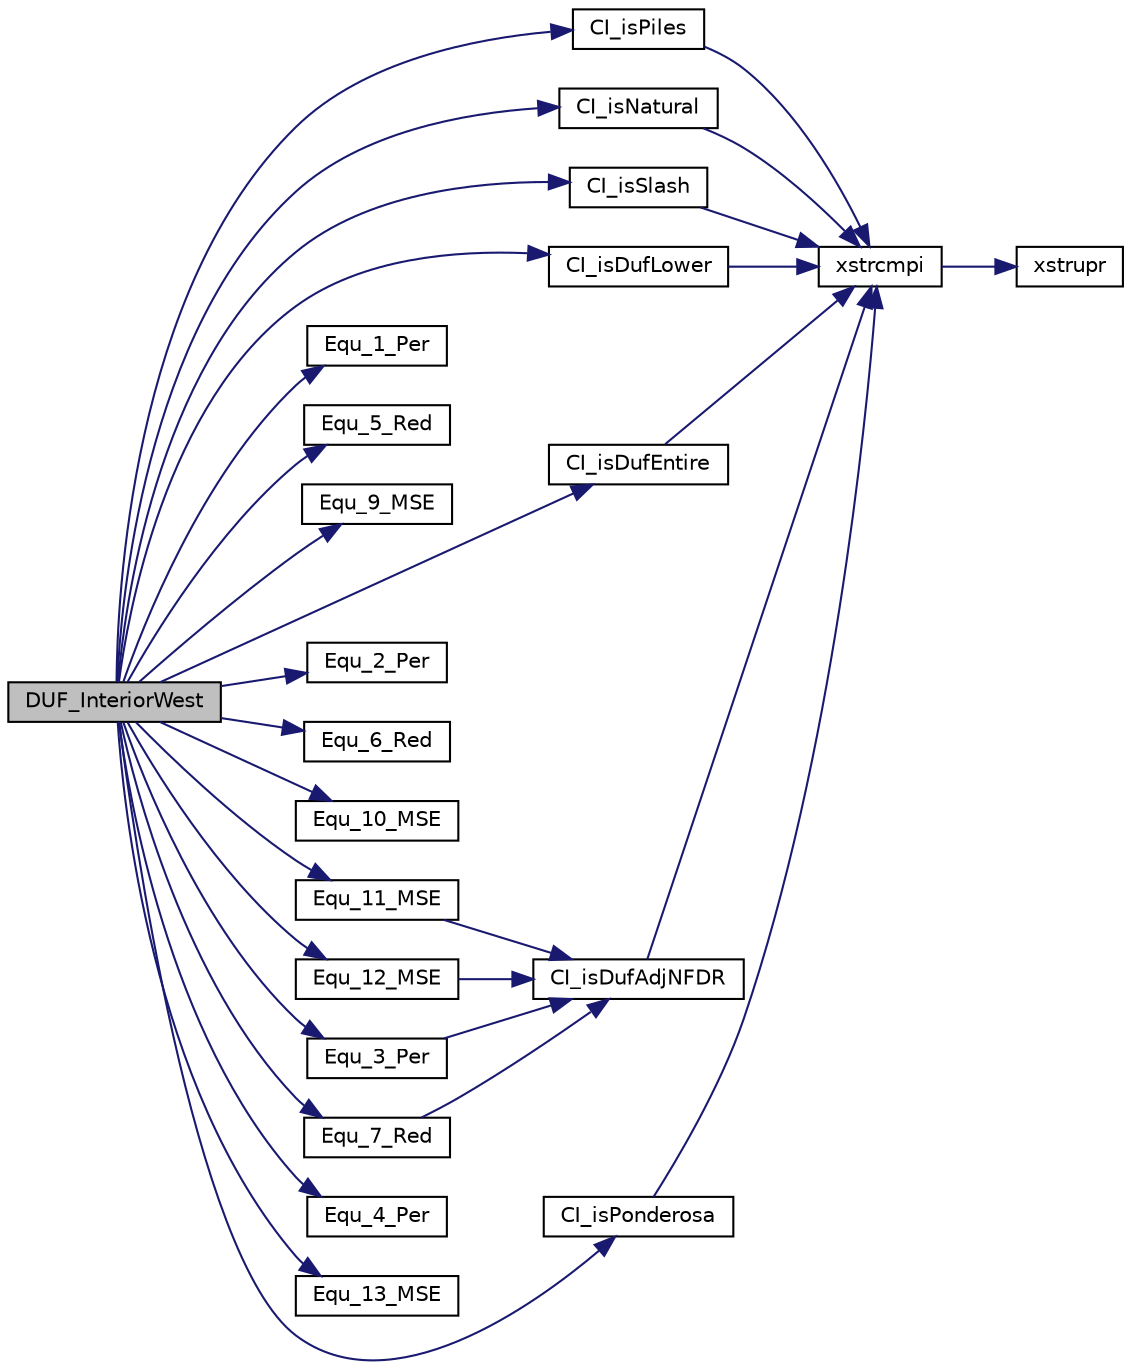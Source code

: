 digraph "DUF_InteriorWest"
{
  edge [fontname="Helvetica",fontsize="10",labelfontname="Helvetica",labelfontsize="10"];
  node [fontname="Helvetica",fontsize="10",shape=record];
  rankdir="LR";
  Node1 [label="DUF_InteriorWest",height=0.2,width=0.4,color="black", fillcolor="grey75", style="filled", fontcolor="black"];
  Node1 -> Node2 [color="midnightblue",fontsize="10",style="solid",fontname="Helvetica"];
  Node2 [label="CI_isPiles",height=0.2,width=0.4,color="black", fillcolor="white", style="filled",URL="$fof__ci_8c.html#acac95d76ac4503b6b2cf70a617b55503"];
  Node2 -> Node3 [color="midnightblue",fontsize="10",style="solid",fontname="Helvetica"];
  Node3 [label="xstrcmpi",height=0.2,width=0.4,color="black", fillcolor="white", style="filled",URL="$fof__ansi_8h.html#ae4a2af8fafbd412557cbf887bb828c13"];
  Node3 -> Node4 [color="midnightblue",fontsize="10",style="solid",fontname="Helvetica"];
  Node4 [label="xstrupr",height=0.2,width=0.4,color="black", fillcolor="white", style="filled",URL="$fof__unix_8c.html#a597515502edd92634b421f7f86824375"];
  Node1 -> Node5 [color="midnightblue",fontsize="10",style="solid",fontname="Helvetica"];
  Node5 [label="CI_isNatural",height=0.2,width=0.4,color="black", fillcolor="white", style="filled",URL="$fof__ci_8c.html#a07c69289cef1fc870f00c8153317d4de"];
  Node5 -> Node3 [color="midnightblue",fontsize="10",style="solid",fontname="Helvetica"];
  Node1 -> Node6 [color="midnightblue",fontsize="10",style="solid",fontname="Helvetica"];
  Node6 [label="CI_isSlash",height=0.2,width=0.4,color="black", fillcolor="white", style="filled",URL="$fof__ci_8c.html#a336d87710b45e28076a9c954ade18b7e"];
  Node6 -> Node3 [color="midnightblue",fontsize="10",style="solid",fontname="Helvetica"];
  Node1 -> Node7 [color="midnightblue",fontsize="10",style="solid",fontname="Helvetica"];
  Node7 [label="CI_isDufLower",height=0.2,width=0.4,color="black", fillcolor="white", style="filled",URL="$fof__ci_8c.html#a871f1b2863359cb57a51cb330a75af0b"];
  Node7 -> Node3 [color="midnightblue",fontsize="10",style="solid",fontname="Helvetica"];
  Node1 -> Node8 [color="midnightblue",fontsize="10",style="solid",fontname="Helvetica"];
  Node8 [label="Equ_1_Per",height=0.2,width=0.4,color="black", fillcolor="white", style="filled",URL="$fof__duf_8c.html#ad497dd2080e046a59010edf3e98a4a58"];
  Node1 -> Node9 [color="midnightblue",fontsize="10",style="solid",fontname="Helvetica"];
  Node9 [label="Equ_5_Red",height=0.2,width=0.4,color="black", fillcolor="white", style="filled",URL="$fof__duf_8c.html#aa6c8dbd59861d5ddbc2337f3db881839"];
  Node1 -> Node10 [color="midnightblue",fontsize="10",style="solid",fontname="Helvetica"];
  Node10 [label="Equ_9_MSE",height=0.2,width=0.4,color="black", fillcolor="white", style="filled",URL="$fof__duf_8c.html#aa8fd8d322d19dff9115aec2f62632557"];
  Node1 -> Node11 [color="midnightblue",fontsize="10",style="solid",fontname="Helvetica"];
  Node11 [label="CI_isDufEntire",height=0.2,width=0.4,color="black", fillcolor="white", style="filled",URL="$fof__ci_8c.html#a7313e8bc3f58e28d49fabdefd3d8c92d"];
  Node11 -> Node3 [color="midnightblue",fontsize="10",style="solid",fontname="Helvetica"];
  Node1 -> Node12 [color="midnightblue",fontsize="10",style="solid",fontname="Helvetica"];
  Node12 [label="Equ_2_Per",height=0.2,width=0.4,color="black", fillcolor="white", style="filled",URL="$fof__duf_8c.html#ae2c52427c7d7368cf5027bafdd7408d3"];
  Node1 -> Node13 [color="midnightblue",fontsize="10",style="solid",fontname="Helvetica"];
  Node13 [label="Equ_6_Red",height=0.2,width=0.4,color="black", fillcolor="white", style="filled",URL="$fof__duf_8c.html#a56db849e139ffa2ff5ac3db2ea46860f"];
  Node1 -> Node14 [color="midnightblue",fontsize="10",style="solid",fontname="Helvetica"];
  Node14 [label="Equ_10_MSE",height=0.2,width=0.4,color="black", fillcolor="white", style="filled",URL="$fof__duf_8c.html#aa8ef5b4feb38affaf81f869952c4b629"];
  Node1 -> Node15 [color="midnightblue",fontsize="10",style="solid",fontname="Helvetica"];
  Node15 [label="Equ_3_Per",height=0.2,width=0.4,color="black", fillcolor="white", style="filled",URL="$fof__duf_8c.html#a6179d86f9910c305dbfac17d0208282d"];
  Node15 -> Node16 [color="midnightblue",fontsize="10",style="solid",fontname="Helvetica"];
  Node16 [label="CI_isDufAdjNFDR",height=0.2,width=0.4,color="black", fillcolor="white", style="filled",URL="$fof__ci_8c.html#ae0c9eed5d7856b096c50bc8d39544fa7"];
  Node16 -> Node3 [color="midnightblue",fontsize="10",style="solid",fontname="Helvetica"];
  Node1 -> Node17 [color="midnightblue",fontsize="10",style="solid",fontname="Helvetica"];
  Node17 [label="Equ_7_Red",height=0.2,width=0.4,color="black", fillcolor="white", style="filled",URL="$fof__duf_8c.html#a4640d2954d7c36e9d361247a90eb4367"];
  Node17 -> Node16 [color="midnightblue",fontsize="10",style="solid",fontname="Helvetica"];
  Node1 -> Node18 [color="midnightblue",fontsize="10",style="solid",fontname="Helvetica"];
  Node18 [label="Equ_11_MSE",height=0.2,width=0.4,color="black", fillcolor="white", style="filled",URL="$fof__duf_8c.html#a675c890b1fbcadcb60c597d4a3bc7e12"];
  Node18 -> Node16 [color="midnightblue",fontsize="10",style="solid",fontname="Helvetica"];
  Node1 -> Node19 [color="midnightblue",fontsize="10",style="solid",fontname="Helvetica"];
  Node19 [label="CI_isPonderosa",height=0.2,width=0.4,color="black", fillcolor="white", style="filled",URL="$fof__ci_8c.html#aebcec5d3d23b3c527eafcab11948c276"];
  Node19 -> Node3 [color="midnightblue",fontsize="10",style="solid",fontname="Helvetica"];
  Node1 -> Node20 [color="midnightblue",fontsize="10",style="solid",fontname="Helvetica"];
  Node20 [label="Equ_4_Per",height=0.2,width=0.4,color="black", fillcolor="white", style="filled",URL="$fof__duf_8c.html#ac04b164bd75c526673cac948bcbc225e"];
  Node1 -> Node21 [color="midnightblue",fontsize="10",style="solid",fontname="Helvetica"];
  Node21 [label="Equ_13_MSE",height=0.2,width=0.4,color="black", fillcolor="white", style="filled",URL="$fof__duf_8c.html#abec033cc20494f86ea682e1212cb4e1b"];
  Node1 -> Node22 [color="midnightblue",fontsize="10",style="solid",fontname="Helvetica"];
  Node22 [label="Equ_12_MSE",height=0.2,width=0.4,color="black", fillcolor="white", style="filled",URL="$fof__duf_8c.html#af9b5087e927a14d849a0a0de797f3a6a"];
  Node22 -> Node16 [color="midnightblue",fontsize="10",style="solid",fontname="Helvetica"];
}

